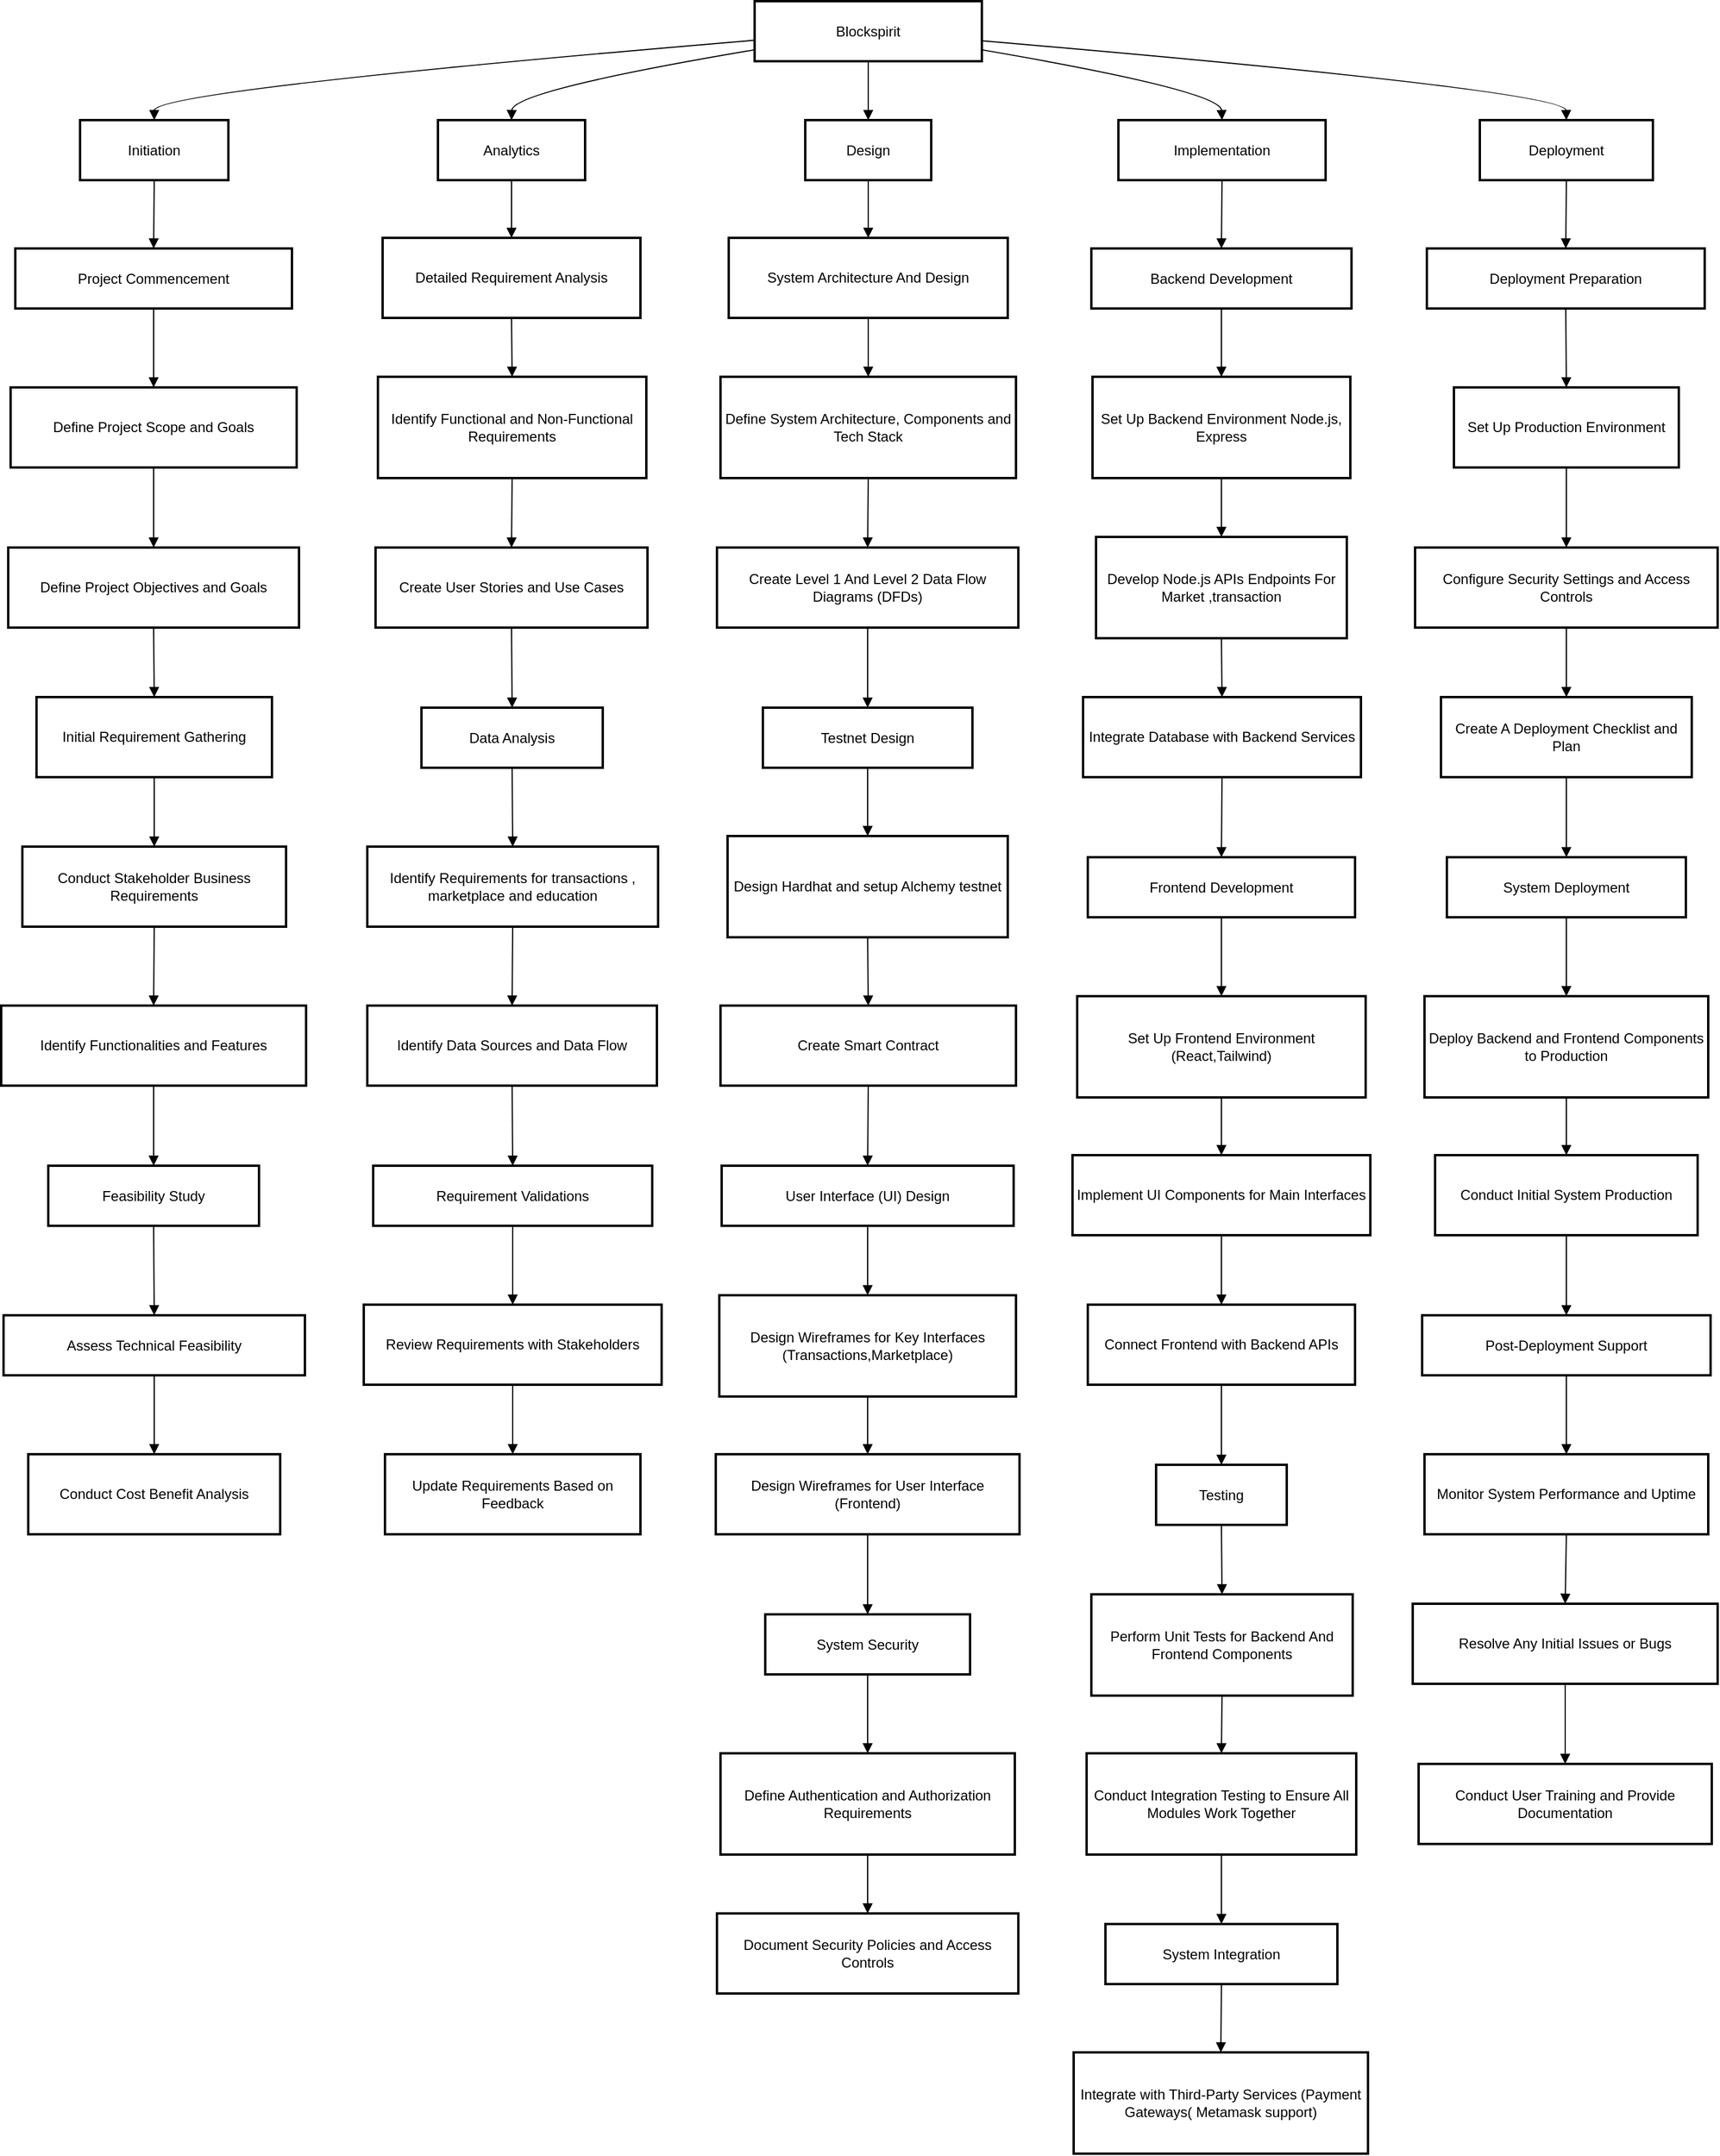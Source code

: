 <mxfile version="24.8.4">
  <diagram name="Page-1" id="2YBvvXClWsGukQMizWep">
    <mxGraphModel dx="1337" dy="753" grid="1" gridSize="10" guides="1" tooltips="1" connect="1" arrows="1" fold="1" page="1" pageScale="1" pageWidth="850" pageHeight="1100" math="0" shadow="0">
      <root>
        <mxCell id="0" />
        <mxCell id="1" parent="0" />
        <mxCell id="H6LRJOtsZrBZLlNzC3O0-78" value="Blockspirit" style="whiteSpace=wrap;strokeWidth=2;" parent="1" vertex="1">
          <mxGeometry x="660" y="20" width="193" height="51" as="geometry" />
        </mxCell>
        <mxCell id="H6LRJOtsZrBZLlNzC3O0-79" value="Initiation" style="whiteSpace=wrap;strokeWidth=2;" parent="1" vertex="1">
          <mxGeometry x="87" y="121" width="126" height="51" as="geometry" />
        </mxCell>
        <mxCell id="H6LRJOtsZrBZLlNzC3O0-80" value="Analytics" style="whiteSpace=wrap;strokeWidth=2;" parent="1" vertex="1">
          <mxGeometry x="391" y="121" width="125" height="51" as="geometry" />
        </mxCell>
        <mxCell id="H6LRJOtsZrBZLlNzC3O0-81" value="Design" style="whiteSpace=wrap;strokeWidth=2;" parent="1" vertex="1">
          <mxGeometry x="703" y="121" width="107" height="51" as="geometry" />
        </mxCell>
        <mxCell id="H6LRJOtsZrBZLlNzC3O0-82" value="Implementation" style="whiteSpace=wrap;strokeWidth=2;" parent="1" vertex="1">
          <mxGeometry x="969" y="121" width="176" height="51" as="geometry" />
        </mxCell>
        <mxCell id="H6LRJOtsZrBZLlNzC3O0-83" value="Deployment" style="whiteSpace=wrap;strokeWidth=2;" parent="1" vertex="1">
          <mxGeometry x="1276" y="121" width="147" height="51" as="geometry" />
        </mxCell>
        <mxCell id="H6LRJOtsZrBZLlNzC3O0-84" value="Project Commencement" style="whiteSpace=wrap;strokeWidth=2;" parent="1" vertex="1">
          <mxGeometry x="32" y="230" width="235" height="51" as="geometry" />
        </mxCell>
        <mxCell id="H6LRJOtsZrBZLlNzC3O0-85" value="Define Project Scope and Goals" style="whiteSpace=wrap;strokeWidth=2;" parent="1" vertex="1">
          <mxGeometry x="28" y="348" width="243" height="68" as="geometry" />
        </mxCell>
        <mxCell id="H6LRJOtsZrBZLlNzC3O0-86" value="Define Project Objectives and Goals" style="whiteSpace=wrap;strokeWidth=2;" parent="1" vertex="1">
          <mxGeometry x="26" y="484" width="247" height="68" as="geometry" />
        </mxCell>
        <mxCell id="H6LRJOtsZrBZLlNzC3O0-87" value="Initial Requirement Gathering" style="whiteSpace=wrap;strokeWidth=2;" parent="1" vertex="1">
          <mxGeometry x="50" y="611" width="200" height="68" as="geometry" />
        </mxCell>
        <mxCell id="H6LRJOtsZrBZLlNzC3O0-88" value="Conduct Stakeholder Business Requirements" style="whiteSpace=wrap;strokeWidth=2;" parent="1" vertex="1">
          <mxGeometry x="38" y="738" width="224" height="68" as="geometry" />
        </mxCell>
        <mxCell id="H6LRJOtsZrBZLlNzC3O0-89" value="Identify Functionalities and Features" style="whiteSpace=wrap;strokeWidth=2;" parent="1" vertex="1">
          <mxGeometry x="20" y="873" width="259" height="68" as="geometry" />
        </mxCell>
        <mxCell id="H6LRJOtsZrBZLlNzC3O0-90" value="Feasibility Study" style="whiteSpace=wrap;strokeWidth=2;" parent="1" vertex="1">
          <mxGeometry x="60" y="1009" width="179" height="51" as="geometry" />
        </mxCell>
        <mxCell id="H6LRJOtsZrBZLlNzC3O0-91" value="Assess Technical Feasibility" style="whiteSpace=wrap;strokeWidth=2;" parent="1" vertex="1">
          <mxGeometry x="22" y="1136" width="256" height="51" as="geometry" />
        </mxCell>
        <mxCell id="H6LRJOtsZrBZLlNzC3O0-92" value="Conduct Cost Benefit Analysis" style="whiteSpace=wrap;strokeWidth=2;" parent="1" vertex="1">
          <mxGeometry x="43" y="1254" width="214" height="68" as="geometry" />
        </mxCell>
        <mxCell id="H6LRJOtsZrBZLlNzC3O0-93" value="Detailed Requirement Analysis" style="whiteSpace=wrap;strokeWidth=2;" parent="1" vertex="1">
          <mxGeometry x="344" y="221" width="219" height="68" as="geometry" />
        </mxCell>
        <mxCell id="H6LRJOtsZrBZLlNzC3O0-94" value="Identify Functional and Non-Functional Requirements" style="whiteSpace=wrap;strokeWidth=2;" parent="1" vertex="1">
          <mxGeometry x="340" y="339" width="228" height="86" as="geometry" />
        </mxCell>
        <mxCell id="H6LRJOtsZrBZLlNzC3O0-95" value="Create User Stories and Use Cases" style="whiteSpace=wrap;strokeWidth=2;" parent="1" vertex="1">
          <mxGeometry x="338" y="484" width="231" height="68" as="geometry" />
        </mxCell>
        <mxCell id="H6LRJOtsZrBZLlNzC3O0-96" value="Data Analysis" style="whiteSpace=wrap;strokeWidth=2;" parent="1" vertex="1">
          <mxGeometry x="377" y="620" width="154" height="51" as="geometry" />
        </mxCell>
        <mxCell id="H6LRJOtsZrBZLlNzC3O0-97" value="Identify Requirements for transactions , marketplace and education" style="whiteSpace=wrap;strokeWidth=2;" parent="1" vertex="1">
          <mxGeometry x="331" y="738" width="247" height="68" as="geometry" />
        </mxCell>
        <mxCell id="H6LRJOtsZrBZLlNzC3O0-98" value="Identify Data Sources and Data Flow" style="whiteSpace=wrap;strokeWidth=2;" parent="1" vertex="1">
          <mxGeometry x="331" y="873" width="246" height="68" as="geometry" />
        </mxCell>
        <mxCell id="H6LRJOtsZrBZLlNzC3O0-99" value="Requirement Validations" style="whiteSpace=wrap;strokeWidth=2;" parent="1" vertex="1">
          <mxGeometry x="336" y="1009" width="237" height="51" as="geometry" />
        </mxCell>
        <mxCell id="H6LRJOtsZrBZLlNzC3O0-100" value="Review Requirements with Stakeholders" style="whiteSpace=wrap;strokeWidth=2;" parent="1" vertex="1">
          <mxGeometry x="328" y="1127" width="253" height="68" as="geometry" />
        </mxCell>
        <mxCell id="H6LRJOtsZrBZLlNzC3O0-101" value="Update Requirements Based on Feedback" style="whiteSpace=wrap;strokeWidth=2;" parent="1" vertex="1">
          <mxGeometry x="346" y="1254" width="217" height="68" as="geometry" />
        </mxCell>
        <mxCell id="H6LRJOtsZrBZLlNzC3O0-102" value="System Architecture And Design" style="whiteSpace=wrap;strokeWidth=2;" parent="1" vertex="1">
          <mxGeometry x="638" y="221" width="237" height="68" as="geometry" />
        </mxCell>
        <mxCell id="H6LRJOtsZrBZLlNzC3O0-103" value="Define System Architecture, Components and Tech Stack" style="whiteSpace=wrap;strokeWidth=2;" parent="1" vertex="1">
          <mxGeometry x="631" y="339" width="251" height="86" as="geometry" />
        </mxCell>
        <mxCell id="H6LRJOtsZrBZLlNzC3O0-104" value="Create Level 1 And Level 2 Data Flow Diagrams (DFDs)" style="whiteSpace=wrap;strokeWidth=2;" parent="1" vertex="1">
          <mxGeometry x="628" y="484" width="256" height="68" as="geometry" />
        </mxCell>
        <mxCell id="H6LRJOtsZrBZLlNzC3O0-105" value="Testnet Design" style="whiteSpace=wrap;strokeWidth=2;" parent="1" vertex="1">
          <mxGeometry x="667" y="620" width="178" height="51" as="geometry" />
        </mxCell>
        <mxCell id="H6LRJOtsZrBZLlNzC3O0-106" value="Design Hardhat and setup Alchemy testnet" style="whiteSpace=wrap;strokeWidth=2;" parent="1" vertex="1">
          <mxGeometry x="637" y="729" width="238" height="86" as="geometry" />
        </mxCell>
        <mxCell id="H6LRJOtsZrBZLlNzC3O0-107" value="Create Smart Contract" style="whiteSpace=wrap;strokeWidth=2;" parent="1" vertex="1">
          <mxGeometry x="631" y="873" width="251" height="68" as="geometry" />
        </mxCell>
        <mxCell id="H6LRJOtsZrBZLlNzC3O0-108" value="User Interface (UI) Design" style="whiteSpace=wrap;strokeWidth=2;" parent="1" vertex="1">
          <mxGeometry x="632" y="1009" width="248" height="51" as="geometry" />
        </mxCell>
        <mxCell id="H6LRJOtsZrBZLlNzC3O0-109" value="Design Wireframes for Key Interfaces (Transactions,Marketplace)" style="whiteSpace=wrap;strokeWidth=2;" parent="1" vertex="1">
          <mxGeometry x="630" y="1119" width="252" height="86" as="geometry" />
        </mxCell>
        <mxCell id="H6LRJOtsZrBZLlNzC3O0-110" value="Design Wireframes for User Interface (Frontend)" style="whiteSpace=wrap;strokeWidth=2;" parent="1" vertex="1">
          <mxGeometry x="627" y="1254" width="258" height="68" as="geometry" />
        </mxCell>
        <mxCell id="H6LRJOtsZrBZLlNzC3O0-111" value="System Security" style="whiteSpace=wrap;strokeWidth=2;" parent="1" vertex="1">
          <mxGeometry x="669" y="1390" width="174" height="51" as="geometry" />
        </mxCell>
        <mxCell id="H6LRJOtsZrBZLlNzC3O0-112" value="Define Authentication and Authorization Requirements" style="whiteSpace=wrap;strokeWidth=2;" parent="1" vertex="1">
          <mxGeometry x="631" y="1508" width="250" height="86" as="geometry" />
        </mxCell>
        <mxCell id="H6LRJOtsZrBZLlNzC3O0-113" value="Document Security Policies and Access Controls" style="whiteSpace=wrap;strokeWidth=2;" parent="1" vertex="1">
          <mxGeometry x="628" y="1644" width="256" height="68" as="geometry" />
        </mxCell>
        <mxCell id="H6LRJOtsZrBZLlNzC3O0-114" value="Backend Development" style="whiteSpace=wrap;strokeWidth=2;" parent="1" vertex="1">
          <mxGeometry x="946" y="230" width="221" height="51" as="geometry" />
        </mxCell>
        <mxCell id="H6LRJOtsZrBZLlNzC3O0-115" value="Set Up Backend Environment Node.js, Express" style="whiteSpace=wrap;strokeWidth=2;" parent="1" vertex="1">
          <mxGeometry x="947" y="339" width="219" height="86" as="geometry" />
        </mxCell>
        <mxCell id="H6LRJOtsZrBZLlNzC3O0-116" value="Develop Node.js APIs Endpoints For Market ,transaction" style="whiteSpace=wrap;strokeWidth=2;" parent="1" vertex="1">
          <mxGeometry x="950" y="475" width="213" height="86" as="geometry" />
        </mxCell>
        <mxCell id="H6LRJOtsZrBZLlNzC3O0-117" value="Integrate Database with Backend Services" style="whiteSpace=wrap;strokeWidth=2;" parent="1" vertex="1">
          <mxGeometry x="939" y="611" width="236" height="68" as="geometry" />
        </mxCell>
        <mxCell id="H6LRJOtsZrBZLlNzC3O0-118" value="Frontend Development" style="whiteSpace=wrap;strokeWidth=2;" parent="1" vertex="1">
          <mxGeometry x="943" y="747" width="227" height="51" as="geometry" />
        </mxCell>
        <mxCell id="H6LRJOtsZrBZLlNzC3O0-119" value="Set Up Frontend Environment (React,Tailwind)" style="whiteSpace=wrap;strokeWidth=2;" parent="1" vertex="1">
          <mxGeometry x="934" y="865" width="245" height="86" as="geometry" />
        </mxCell>
        <mxCell id="H6LRJOtsZrBZLlNzC3O0-120" value="Implement UI Components for Main Interfaces" style="whiteSpace=wrap;strokeWidth=2;" parent="1" vertex="1">
          <mxGeometry x="930" y="1000" width="253" height="68" as="geometry" />
        </mxCell>
        <mxCell id="H6LRJOtsZrBZLlNzC3O0-121" value="Connect Frontend with Backend APIs" style="whiteSpace=wrap;strokeWidth=2;" parent="1" vertex="1">
          <mxGeometry x="943" y="1127" width="227" height="68" as="geometry" />
        </mxCell>
        <mxCell id="H6LRJOtsZrBZLlNzC3O0-122" value="Testing" style="whiteSpace=wrap;strokeWidth=2;" parent="1" vertex="1">
          <mxGeometry x="1001" y="1263" width="111" height="51" as="geometry" />
        </mxCell>
        <mxCell id="H6LRJOtsZrBZLlNzC3O0-123" value="Perform Unit Tests for Backend And Frontend Components" style="whiteSpace=wrap;strokeWidth=2;" parent="1" vertex="1">
          <mxGeometry x="946" y="1373" width="222" height="86" as="geometry" />
        </mxCell>
        <mxCell id="H6LRJOtsZrBZLlNzC3O0-124" value="Conduct Integration Testing to Ensure All Modules Work Together" style="whiteSpace=wrap;strokeWidth=2;" parent="1" vertex="1">
          <mxGeometry x="942" y="1508" width="229" height="86" as="geometry" />
        </mxCell>
        <mxCell id="H6LRJOtsZrBZLlNzC3O0-125" value="System Integration" style="whiteSpace=wrap;strokeWidth=2;" parent="1" vertex="1">
          <mxGeometry x="958" y="1653" width="197" height="51" as="geometry" />
        </mxCell>
        <mxCell id="H6LRJOtsZrBZLlNzC3O0-126" value="Integrate with Third-Party Services (Payment Gateways( Metamask support)" style="whiteSpace=wrap;strokeWidth=2;" parent="1" vertex="1">
          <mxGeometry x="931" y="1762" width="250" height="86" as="geometry" />
        </mxCell>
        <mxCell id="H6LRJOtsZrBZLlNzC3O0-127" value="Deployment Preparation" style="whiteSpace=wrap;strokeWidth=2;" parent="1" vertex="1">
          <mxGeometry x="1231" y="230" width="236" height="51" as="geometry" />
        </mxCell>
        <mxCell id="H6LRJOtsZrBZLlNzC3O0-128" value="Set Up Production Environment" style="whiteSpace=wrap;strokeWidth=2;" parent="1" vertex="1">
          <mxGeometry x="1254" y="348" width="191" height="68" as="geometry" />
        </mxCell>
        <mxCell id="H6LRJOtsZrBZLlNzC3O0-129" value="Configure Security Settings and Access Controls" style="whiteSpace=wrap;strokeWidth=2;" parent="1" vertex="1">
          <mxGeometry x="1221" y="484" width="257" height="68" as="geometry" />
        </mxCell>
        <mxCell id="H6LRJOtsZrBZLlNzC3O0-130" value="Create A Deployment Checklist and Plan" style="whiteSpace=wrap;strokeWidth=2;" parent="1" vertex="1">
          <mxGeometry x="1243" y="611" width="213" height="68" as="geometry" />
        </mxCell>
        <mxCell id="H6LRJOtsZrBZLlNzC3O0-131" value="System Deployment" style="whiteSpace=wrap;strokeWidth=2;" parent="1" vertex="1">
          <mxGeometry x="1248" y="747" width="203" height="51" as="geometry" />
        </mxCell>
        <mxCell id="H6LRJOtsZrBZLlNzC3O0-132" value="Deploy Backend and Frontend Components to Production" style="whiteSpace=wrap;strokeWidth=2;" parent="1" vertex="1">
          <mxGeometry x="1229" y="865" width="241" height="86" as="geometry" />
        </mxCell>
        <mxCell id="H6LRJOtsZrBZLlNzC3O0-133" value="Conduct Initial System Production" style="whiteSpace=wrap;strokeWidth=2;" parent="1" vertex="1">
          <mxGeometry x="1238" y="1000" width="223" height="68" as="geometry" />
        </mxCell>
        <mxCell id="H6LRJOtsZrBZLlNzC3O0-134" value="Post-Deployment Support" style="whiteSpace=wrap;strokeWidth=2;" parent="1" vertex="1">
          <mxGeometry x="1227" y="1136" width="245" height="51" as="geometry" />
        </mxCell>
        <mxCell id="H6LRJOtsZrBZLlNzC3O0-135" value="Monitor System Performance and Uptime" style="whiteSpace=wrap;strokeWidth=2;" parent="1" vertex="1">
          <mxGeometry x="1229" y="1254" width="241" height="68" as="geometry" />
        </mxCell>
        <mxCell id="H6LRJOtsZrBZLlNzC3O0-136" value="Resolve Any Initial Issues or Bugs" style="whiteSpace=wrap;strokeWidth=2;" parent="1" vertex="1">
          <mxGeometry x="1219" y="1381" width="259" height="68" as="geometry" />
        </mxCell>
        <mxCell id="H6LRJOtsZrBZLlNzC3O0-137" value="Conduct User Training and Provide Documentation" style="whiteSpace=wrap;strokeWidth=2;" parent="1" vertex="1">
          <mxGeometry x="1224" y="1517" width="249" height="68" as="geometry" />
        </mxCell>
        <mxCell id="H6LRJOtsZrBZLlNzC3O0-138" value="" style="curved=1;startArrow=none;endArrow=block;exitX=0;exitY=0.65;entryX=0.5;entryY=-0.01;rounded=0;" parent="1" source="H6LRJOtsZrBZLlNzC3O0-78" target="H6LRJOtsZrBZLlNzC3O0-79" edge="1">
          <mxGeometry relative="1" as="geometry">
            <Array as="points">
              <mxPoint x="150" y="96" />
            </Array>
          </mxGeometry>
        </mxCell>
        <mxCell id="H6LRJOtsZrBZLlNzC3O0-139" value="" style="curved=1;startArrow=none;endArrow=block;exitX=0;exitY=0.81;entryX=0.5;entryY=-0.01;rounded=0;" parent="1" source="H6LRJOtsZrBZLlNzC3O0-78" target="H6LRJOtsZrBZLlNzC3O0-80" edge="1">
          <mxGeometry relative="1" as="geometry">
            <Array as="points">
              <mxPoint x="454" y="96" />
            </Array>
          </mxGeometry>
        </mxCell>
        <mxCell id="H6LRJOtsZrBZLlNzC3O0-140" value="" style="curved=1;startArrow=none;endArrow=block;exitX=0.5;exitY=0.99;entryX=0.5;entryY=-0.01;rounded=0;" parent="1" source="H6LRJOtsZrBZLlNzC3O0-78" target="H6LRJOtsZrBZLlNzC3O0-81" edge="1">
          <mxGeometry relative="1" as="geometry">
            <Array as="points" />
          </mxGeometry>
        </mxCell>
        <mxCell id="H6LRJOtsZrBZLlNzC3O0-141" value="" style="curved=1;startArrow=none;endArrow=block;exitX=1;exitY=0.81;entryX=0.5;entryY=-0.01;rounded=0;" parent="1" source="H6LRJOtsZrBZLlNzC3O0-78" target="H6LRJOtsZrBZLlNzC3O0-82" edge="1">
          <mxGeometry relative="1" as="geometry">
            <Array as="points">
              <mxPoint x="1056" y="96" />
            </Array>
          </mxGeometry>
        </mxCell>
        <mxCell id="H6LRJOtsZrBZLlNzC3O0-142" value="" style="curved=1;startArrow=none;endArrow=block;exitX=1;exitY=0.66;entryX=0.5;entryY=-0.01;rounded=0;" parent="1" source="H6LRJOtsZrBZLlNzC3O0-78" target="H6LRJOtsZrBZLlNzC3O0-83" edge="1">
          <mxGeometry relative="1" as="geometry">
            <Array as="points">
              <mxPoint x="1349" y="96" />
            </Array>
          </mxGeometry>
        </mxCell>
        <mxCell id="H6LRJOtsZrBZLlNzC3O0-143" value="" style="curved=1;startArrow=none;endArrow=block;exitX=0.5;exitY=0.98;entryX=0.5;entryY=0;rounded=0;" parent="1" source="H6LRJOtsZrBZLlNzC3O0-79" target="H6LRJOtsZrBZLlNzC3O0-84" edge="1">
          <mxGeometry relative="1" as="geometry">
            <Array as="points" />
          </mxGeometry>
        </mxCell>
        <mxCell id="H6LRJOtsZrBZLlNzC3O0-144" value="" style="curved=1;startArrow=none;endArrow=block;exitX=0.5;exitY=0.99;entryX=0.5;entryY=0;rounded=0;" parent="1" source="H6LRJOtsZrBZLlNzC3O0-84" target="H6LRJOtsZrBZLlNzC3O0-85" edge="1">
          <mxGeometry relative="1" as="geometry">
            <Array as="points" />
          </mxGeometry>
        </mxCell>
        <mxCell id="H6LRJOtsZrBZLlNzC3O0-145" value="" style="curved=1;startArrow=none;endArrow=block;exitX=0.5;exitY=1;entryX=0.5;entryY=0;rounded=0;" parent="1" source="H6LRJOtsZrBZLlNzC3O0-85" target="H6LRJOtsZrBZLlNzC3O0-86" edge="1">
          <mxGeometry relative="1" as="geometry">
            <Array as="points" />
          </mxGeometry>
        </mxCell>
        <mxCell id="H6LRJOtsZrBZLlNzC3O0-146" value="" style="curved=1;startArrow=none;endArrow=block;exitX=0.5;exitY=1;entryX=0.5;entryY=0;rounded=0;" parent="1" source="H6LRJOtsZrBZLlNzC3O0-86" target="H6LRJOtsZrBZLlNzC3O0-87" edge="1">
          <mxGeometry relative="1" as="geometry">
            <Array as="points" />
          </mxGeometry>
        </mxCell>
        <mxCell id="H6LRJOtsZrBZLlNzC3O0-147" value="" style="curved=1;startArrow=none;endArrow=block;exitX=0.5;exitY=1;entryX=0.5;entryY=0;rounded=0;" parent="1" source="H6LRJOtsZrBZLlNzC3O0-87" target="H6LRJOtsZrBZLlNzC3O0-88" edge="1">
          <mxGeometry relative="1" as="geometry">
            <Array as="points" />
          </mxGeometry>
        </mxCell>
        <mxCell id="H6LRJOtsZrBZLlNzC3O0-148" value="" style="curved=1;startArrow=none;endArrow=block;exitX=0.5;exitY=1;entryX=0.5;entryY=0.01;rounded=0;" parent="1" source="H6LRJOtsZrBZLlNzC3O0-88" target="H6LRJOtsZrBZLlNzC3O0-89" edge="1">
          <mxGeometry relative="1" as="geometry">
            <Array as="points" />
          </mxGeometry>
        </mxCell>
        <mxCell id="H6LRJOtsZrBZLlNzC3O0-149" value="" style="curved=1;startArrow=none;endArrow=block;exitX=0.5;exitY=1.01;entryX=0.5;entryY=0;rounded=0;" parent="1" source="H6LRJOtsZrBZLlNzC3O0-89" target="H6LRJOtsZrBZLlNzC3O0-90" edge="1">
          <mxGeometry relative="1" as="geometry">
            <Array as="points" />
          </mxGeometry>
        </mxCell>
        <mxCell id="H6LRJOtsZrBZLlNzC3O0-150" value="" style="curved=1;startArrow=none;endArrow=block;exitX=0.5;exitY=1;entryX=0.5;entryY=0;rounded=0;" parent="1" source="H6LRJOtsZrBZLlNzC3O0-90" target="H6LRJOtsZrBZLlNzC3O0-91" edge="1">
          <mxGeometry relative="1" as="geometry">
            <Array as="points" />
          </mxGeometry>
        </mxCell>
        <mxCell id="H6LRJOtsZrBZLlNzC3O0-151" value="" style="curved=1;startArrow=none;endArrow=block;exitX=0.5;exitY=1;entryX=0.5;entryY=0.01;rounded=0;" parent="1" source="H6LRJOtsZrBZLlNzC3O0-91" target="H6LRJOtsZrBZLlNzC3O0-92" edge="1">
          <mxGeometry relative="1" as="geometry">
            <Array as="points" />
          </mxGeometry>
        </mxCell>
        <mxCell id="H6LRJOtsZrBZLlNzC3O0-152" value="" style="curved=1;startArrow=none;endArrow=block;exitX=0.5;exitY=0.98;entryX=0.5;entryY=0;rounded=0;" parent="1" source="H6LRJOtsZrBZLlNzC3O0-80" target="H6LRJOtsZrBZLlNzC3O0-93" edge="1">
          <mxGeometry relative="1" as="geometry">
            <Array as="points" />
          </mxGeometry>
        </mxCell>
        <mxCell id="H6LRJOtsZrBZLlNzC3O0-153" value="" style="curved=1;startArrow=none;endArrow=block;exitX=0.5;exitY=1;entryX=0.5;entryY=0;rounded=0;" parent="1" source="H6LRJOtsZrBZLlNzC3O0-93" target="H6LRJOtsZrBZLlNzC3O0-94" edge="1">
          <mxGeometry relative="1" as="geometry">
            <Array as="points" />
          </mxGeometry>
        </mxCell>
        <mxCell id="H6LRJOtsZrBZLlNzC3O0-154" value="" style="curved=1;startArrow=none;endArrow=block;exitX=0.5;exitY=1;entryX=0.5;entryY=0;rounded=0;" parent="1" source="H6LRJOtsZrBZLlNzC3O0-94" target="H6LRJOtsZrBZLlNzC3O0-95" edge="1">
          <mxGeometry relative="1" as="geometry">
            <Array as="points" />
          </mxGeometry>
        </mxCell>
        <mxCell id="H6LRJOtsZrBZLlNzC3O0-155" value="" style="curved=1;startArrow=none;endArrow=block;exitX=0.5;exitY=1;entryX=0.5;entryY=-0.01;rounded=0;" parent="1" source="H6LRJOtsZrBZLlNzC3O0-95" target="H6LRJOtsZrBZLlNzC3O0-96" edge="1">
          <mxGeometry relative="1" as="geometry">
            <Array as="points" />
          </mxGeometry>
        </mxCell>
        <mxCell id="H6LRJOtsZrBZLlNzC3O0-156" value="" style="curved=1;startArrow=none;endArrow=block;exitX=0.5;exitY=0.98;entryX=0.5;entryY=0;rounded=0;" parent="1" source="H6LRJOtsZrBZLlNzC3O0-96" target="H6LRJOtsZrBZLlNzC3O0-97" edge="1">
          <mxGeometry relative="1" as="geometry">
            <Array as="points" />
          </mxGeometry>
        </mxCell>
        <mxCell id="H6LRJOtsZrBZLlNzC3O0-157" value="" style="curved=1;startArrow=none;endArrow=block;exitX=0.5;exitY=1;entryX=0.5;entryY=0.01;rounded=0;" parent="1" source="H6LRJOtsZrBZLlNzC3O0-97" target="H6LRJOtsZrBZLlNzC3O0-98" edge="1">
          <mxGeometry relative="1" as="geometry">
            <Array as="points" />
          </mxGeometry>
        </mxCell>
        <mxCell id="H6LRJOtsZrBZLlNzC3O0-158" value="" style="curved=1;startArrow=none;endArrow=block;exitX=0.5;exitY=1.01;entryX=0.5;entryY=0;rounded=0;" parent="1" source="H6LRJOtsZrBZLlNzC3O0-98" target="H6LRJOtsZrBZLlNzC3O0-99" edge="1">
          <mxGeometry relative="1" as="geometry">
            <Array as="points" />
          </mxGeometry>
        </mxCell>
        <mxCell id="H6LRJOtsZrBZLlNzC3O0-159" value="" style="curved=1;startArrow=none;endArrow=block;exitX=0.5;exitY=1;entryX=0.5;entryY=0.01;rounded=0;" parent="1" source="H6LRJOtsZrBZLlNzC3O0-99" target="H6LRJOtsZrBZLlNzC3O0-100" edge="1">
          <mxGeometry relative="1" as="geometry">
            <Array as="points" />
          </mxGeometry>
        </mxCell>
        <mxCell id="H6LRJOtsZrBZLlNzC3O0-160" value="" style="curved=1;startArrow=none;endArrow=block;exitX=0.5;exitY=1.01;entryX=0.5;entryY=0.01;rounded=0;" parent="1" source="H6LRJOtsZrBZLlNzC3O0-100" target="H6LRJOtsZrBZLlNzC3O0-101" edge="1">
          <mxGeometry relative="1" as="geometry">
            <Array as="points" />
          </mxGeometry>
        </mxCell>
        <mxCell id="H6LRJOtsZrBZLlNzC3O0-161" value="" style="curved=1;startArrow=none;endArrow=block;exitX=0.5;exitY=0.98;entryX=0.5;entryY=0;rounded=0;" parent="1" source="H6LRJOtsZrBZLlNzC3O0-81" target="H6LRJOtsZrBZLlNzC3O0-102" edge="1">
          <mxGeometry relative="1" as="geometry">
            <Array as="points" />
          </mxGeometry>
        </mxCell>
        <mxCell id="H6LRJOtsZrBZLlNzC3O0-162" value="" style="curved=1;startArrow=none;endArrow=block;exitX=0.5;exitY=1;entryX=0.5;entryY=0;rounded=0;" parent="1" source="H6LRJOtsZrBZLlNzC3O0-102" target="H6LRJOtsZrBZLlNzC3O0-103" edge="1">
          <mxGeometry relative="1" as="geometry">
            <Array as="points" />
          </mxGeometry>
        </mxCell>
        <mxCell id="H6LRJOtsZrBZLlNzC3O0-163" value="" style="curved=1;startArrow=none;endArrow=block;exitX=0.5;exitY=1;entryX=0.5;entryY=0;rounded=0;" parent="1" source="H6LRJOtsZrBZLlNzC3O0-103" target="H6LRJOtsZrBZLlNzC3O0-104" edge="1">
          <mxGeometry relative="1" as="geometry">
            <Array as="points" />
          </mxGeometry>
        </mxCell>
        <mxCell id="H6LRJOtsZrBZLlNzC3O0-164" value="" style="curved=1;startArrow=none;endArrow=block;exitX=0.5;exitY=1;entryX=0.5;entryY=-0.01;rounded=0;" parent="1" source="H6LRJOtsZrBZLlNzC3O0-104" target="H6LRJOtsZrBZLlNzC3O0-105" edge="1">
          <mxGeometry relative="1" as="geometry">
            <Array as="points" />
          </mxGeometry>
        </mxCell>
        <mxCell id="H6LRJOtsZrBZLlNzC3O0-165" value="" style="curved=1;startArrow=none;endArrow=block;exitX=0.5;exitY=0.98;entryX=0.5;entryY=0;rounded=0;" parent="1" source="H6LRJOtsZrBZLlNzC3O0-105" target="H6LRJOtsZrBZLlNzC3O0-106" edge="1">
          <mxGeometry relative="1" as="geometry">
            <Array as="points" />
          </mxGeometry>
        </mxCell>
        <mxCell id="H6LRJOtsZrBZLlNzC3O0-166" value="" style="curved=1;startArrow=none;endArrow=block;exitX=0.5;exitY=1;entryX=0.5;entryY=0.01;rounded=0;" parent="1" source="H6LRJOtsZrBZLlNzC3O0-106" target="H6LRJOtsZrBZLlNzC3O0-107" edge="1">
          <mxGeometry relative="1" as="geometry">
            <Array as="points" />
          </mxGeometry>
        </mxCell>
        <mxCell id="H6LRJOtsZrBZLlNzC3O0-167" value="" style="curved=1;startArrow=none;endArrow=block;exitX=0.5;exitY=1.01;entryX=0.5;entryY=0;rounded=0;" parent="1" source="H6LRJOtsZrBZLlNzC3O0-107" target="H6LRJOtsZrBZLlNzC3O0-108" edge="1">
          <mxGeometry relative="1" as="geometry">
            <Array as="points" />
          </mxGeometry>
        </mxCell>
        <mxCell id="H6LRJOtsZrBZLlNzC3O0-168" value="" style="curved=1;startArrow=none;endArrow=block;exitX=0.5;exitY=1;entryX=0.5;entryY=0;rounded=0;" parent="1" source="H6LRJOtsZrBZLlNzC3O0-108" target="H6LRJOtsZrBZLlNzC3O0-109" edge="1">
          <mxGeometry relative="1" as="geometry">
            <Array as="points" />
          </mxGeometry>
        </mxCell>
        <mxCell id="H6LRJOtsZrBZLlNzC3O0-169" value="" style="curved=1;startArrow=none;endArrow=block;exitX=0.5;exitY=0.99;entryX=0.5;entryY=0.01;rounded=0;" parent="1" source="H6LRJOtsZrBZLlNzC3O0-109" target="H6LRJOtsZrBZLlNzC3O0-110" edge="1">
          <mxGeometry relative="1" as="geometry">
            <Array as="points" />
          </mxGeometry>
        </mxCell>
        <mxCell id="H6LRJOtsZrBZLlNzC3O0-170" value="" style="curved=1;startArrow=none;endArrow=block;exitX=0.5;exitY=1.01;entryX=0.5;entryY=0;rounded=0;" parent="1" source="H6LRJOtsZrBZLlNzC3O0-110" target="H6LRJOtsZrBZLlNzC3O0-111" edge="1">
          <mxGeometry relative="1" as="geometry">
            <Array as="points" />
          </mxGeometry>
        </mxCell>
        <mxCell id="H6LRJOtsZrBZLlNzC3O0-171" value="" style="curved=1;startArrow=none;endArrow=block;exitX=0.5;exitY=0.99;entryX=0.5;entryY=0;rounded=0;" parent="1" source="H6LRJOtsZrBZLlNzC3O0-111" target="H6LRJOtsZrBZLlNzC3O0-112" edge="1">
          <mxGeometry relative="1" as="geometry">
            <Array as="points" />
          </mxGeometry>
        </mxCell>
        <mxCell id="H6LRJOtsZrBZLlNzC3O0-172" value="" style="curved=1;startArrow=none;endArrow=block;exitX=0.5;exitY=1;entryX=0.5;entryY=0;rounded=0;" parent="1" source="H6LRJOtsZrBZLlNzC3O0-112" target="H6LRJOtsZrBZLlNzC3O0-113" edge="1">
          <mxGeometry relative="1" as="geometry">
            <Array as="points" />
          </mxGeometry>
        </mxCell>
        <mxCell id="H6LRJOtsZrBZLlNzC3O0-173" value="" style="curved=1;startArrow=none;endArrow=block;exitX=0.5;exitY=0.98;entryX=0.5;entryY=0;rounded=0;" parent="1" source="H6LRJOtsZrBZLlNzC3O0-82" target="H6LRJOtsZrBZLlNzC3O0-114" edge="1">
          <mxGeometry relative="1" as="geometry">
            <Array as="points" />
          </mxGeometry>
        </mxCell>
        <mxCell id="H6LRJOtsZrBZLlNzC3O0-174" value="" style="curved=1;startArrow=none;endArrow=block;exitX=0.5;exitY=0.99;entryX=0.5;entryY=0;rounded=0;" parent="1" source="H6LRJOtsZrBZLlNzC3O0-114" target="H6LRJOtsZrBZLlNzC3O0-115" edge="1">
          <mxGeometry relative="1" as="geometry">
            <Array as="points" />
          </mxGeometry>
        </mxCell>
        <mxCell id="H6LRJOtsZrBZLlNzC3O0-175" value="" style="curved=1;startArrow=none;endArrow=block;exitX=0.5;exitY=1;entryX=0.5;entryY=0;rounded=0;" parent="1" source="H6LRJOtsZrBZLlNzC3O0-115" target="H6LRJOtsZrBZLlNzC3O0-116" edge="1">
          <mxGeometry relative="1" as="geometry">
            <Array as="points" />
          </mxGeometry>
        </mxCell>
        <mxCell id="H6LRJOtsZrBZLlNzC3O0-176" value="" style="curved=1;startArrow=none;endArrow=block;exitX=0.5;exitY=1;entryX=0.5;entryY=0;rounded=0;" parent="1" source="H6LRJOtsZrBZLlNzC3O0-116" target="H6LRJOtsZrBZLlNzC3O0-117" edge="1">
          <mxGeometry relative="1" as="geometry">
            <Array as="points" />
          </mxGeometry>
        </mxCell>
        <mxCell id="H6LRJOtsZrBZLlNzC3O0-177" value="" style="curved=1;startArrow=none;endArrow=block;exitX=0.5;exitY=1;entryX=0.5;entryY=-0.01;rounded=0;" parent="1" source="H6LRJOtsZrBZLlNzC3O0-117" target="H6LRJOtsZrBZLlNzC3O0-118" edge="1">
          <mxGeometry relative="1" as="geometry">
            <Array as="points" />
          </mxGeometry>
        </mxCell>
        <mxCell id="H6LRJOtsZrBZLlNzC3O0-178" value="" style="curved=1;startArrow=none;endArrow=block;exitX=0.5;exitY=0.98;entryX=0.5;entryY=0;rounded=0;" parent="1" source="H6LRJOtsZrBZLlNzC3O0-118" target="H6LRJOtsZrBZLlNzC3O0-119" edge="1">
          <mxGeometry relative="1" as="geometry">
            <Array as="points" />
          </mxGeometry>
        </mxCell>
        <mxCell id="H6LRJOtsZrBZLlNzC3O0-179" value="" style="curved=1;startArrow=none;endArrow=block;exitX=0.5;exitY=0.99;entryX=0.5;entryY=0.01;rounded=0;" parent="1" source="H6LRJOtsZrBZLlNzC3O0-119" target="H6LRJOtsZrBZLlNzC3O0-120" edge="1">
          <mxGeometry relative="1" as="geometry">
            <Array as="points" />
          </mxGeometry>
        </mxCell>
        <mxCell id="H6LRJOtsZrBZLlNzC3O0-180" value="" style="curved=1;startArrow=none;endArrow=block;exitX=0.5;exitY=1.01;entryX=0.5;entryY=0.01;rounded=0;" parent="1" source="H6LRJOtsZrBZLlNzC3O0-120" target="H6LRJOtsZrBZLlNzC3O0-121" edge="1">
          <mxGeometry relative="1" as="geometry">
            <Array as="points" />
          </mxGeometry>
        </mxCell>
        <mxCell id="H6LRJOtsZrBZLlNzC3O0-181" value="" style="curved=1;startArrow=none;endArrow=block;exitX=0.5;exitY=1.01;entryX=0.5;entryY=0;rounded=0;" parent="1" source="H6LRJOtsZrBZLlNzC3O0-121" target="H6LRJOtsZrBZLlNzC3O0-122" edge="1">
          <mxGeometry relative="1" as="geometry">
            <Array as="points" />
          </mxGeometry>
        </mxCell>
        <mxCell id="H6LRJOtsZrBZLlNzC3O0-182" value="" style="curved=1;startArrow=none;endArrow=block;exitX=0.5;exitY=0.99;entryX=0.5;entryY=-0.01;rounded=0;" parent="1" source="H6LRJOtsZrBZLlNzC3O0-122" target="H6LRJOtsZrBZLlNzC3O0-123" edge="1">
          <mxGeometry relative="1" as="geometry">
            <Array as="points" />
          </mxGeometry>
        </mxCell>
        <mxCell id="H6LRJOtsZrBZLlNzC3O0-183" value="" style="curved=1;startArrow=none;endArrow=block;exitX=0.5;exitY=0.99;entryX=0.5;entryY=0;rounded=0;" parent="1" source="H6LRJOtsZrBZLlNzC3O0-123" target="H6LRJOtsZrBZLlNzC3O0-124" edge="1">
          <mxGeometry relative="1" as="geometry">
            <Array as="points" />
          </mxGeometry>
        </mxCell>
        <mxCell id="H6LRJOtsZrBZLlNzC3O0-184" value="" style="curved=1;startArrow=none;endArrow=block;exitX=0.5;exitY=1;entryX=0.5;entryY=0;rounded=0;" parent="1" source="H6LRJOtsZrBZLlNzC3O0-124" target="H6LRJOtsZrBZLlNzC3O0-125" edge="1">
          <mxGeometry relative="1" as="geometry">
            <Array as="points" />
          </mxGeometry>
        </mxCell>
        <mxCell id="H6LRJOtsZrBZLlNzC3O0-185" value="" style="curved=1;startArrow=none;endArrow=block;exitX=0.5;exitY=0.99;entryX=0.5;entryY=0;rounded=0;" parent="1" source="H6LRJOtsZrBZLlNzC3O0-125" target="H6LRJOtsZrBZLlNzC3O0-126" edge="1">
          <mxGeometry relative="1" as="geometry">
            <Array as="points" />
          </mxGeometry>
        </mxCell>
        <mxCell id="H6LRJOtsZrBZLlNzC3O0-186" value="" style="curved=1;startArrow=none;endArrow=block;exitX=0.5;exitY=0.98;entryX=0.5;entryY=0;rounded=0;" parent="1" source="H6LRJOtsZrBZLlNzC3O0-83" target="H6LRJOtsZrBZLlNzC3O0-127" edge="1">
          <mxGeometry relative="1" as="geometry">
            <Array as="points" />
          </mxGeometry>
        </mxCell>
        <mxCell id="H6LRJOtsZrBZLlNzC3O0-187" value="" style="curved=1;startArrow=none;endArrow=block;exitX=0.5;exitY=0.99;entryX=0.5;entryY=0;rounded=0;" parent="1" source="H6LRJOtsZrBZLlNzC3O0-127" target="H6LRJOtsZrBZLlNzC3O0-128" edge="1">
          <mxGeometry relative="1" as="geometry">
            <Array as="points" />
          </mxGeometry>
        </mxCell>
        <mxCell id="H6LRJOtsZrBZLlNzC3O0-188" value="" style="curved=1;startArrow=none;endArrow=block;exitX=0.5;exitY=1;entryX=0.5;entryY=0;rounded=0;" parent="1" source="H6LRJOtsZrBZLlNzC3O0-128" target="H6LRJOtsZrBZLlNzC3O0-129" edge="1">
          <mxGeometry relative="1" as="geometry">
            <Array as="points" />
          </mxGeometry>
        </mxCell>
        <mxCell id="H6LRJOtsZrBZLlNzC3O0-189" value="" style="curved=1;startArrow=none;endArrow=block;exitX=0.5;exitY=1;entryX=0.5;entryY=0;rounded=0;" parent="1" source="H6LRJOtsZrBZLlNzC3O0-129" target="H6LRJOtsZrBZLlNzC3O0-130" edge="1">
          <mxGeometry relative="1" as="geometry">
            <Array as="points" />
          </mxGeometry>
        </mxCell>
        <mxCell id="H6LRJOtsZrBZLlNzC3O0-190" value="" style="curved=1;startArrow=none;endArrow=block;exitX=0.5;exitY=1;entryX=0.5;entryY=-0.01;rounded=0;" parent="1" source="H6LRJOtsZrBZLlNzC3O0-130" target="H6LRJOtsZrBZLlNzC3O0-131" edge="1">
          <mxGeometry relative="1" as="geometry">
            <Array as="points" />
          </mxGeometry>
        </mxCell>
        <mxCell id="H6LRJOtsZrBZLlNzC3O0-191" value="" style="curved=1;startArrow=none;endArrow=block;exitX=0.5;exitY=0.98;entryX=0.5;entryY=0;rounded=0;" parent="1" source="H6LRJOtsZrBZLlNzC3O0-131" target="H6LRJOtsZrBZLlNzC3O0-132" edge="1">
          <mxGeometry relative="1" as="geometry">
            <Array as="points" />
          </mxGeometry>
        </mxCell>
        <mxCell id="H6LRJOtsZrBZLlNzC3O0-192" value="" style="curved=1;startArrow=none;endArrow=block;exitX=0.5;exitY=0.99;entryX=0.5;entryY=0.01;rounded=0;" parent="1" source="H6LRJOtsZrBZLlNzC3O0-132" target="H6LRJOtsZrBZLlNzC3O0-133" edge="1">
          <mxGeometry relative="1" as="geometry">
            <Array as="points" />
          </mxGeometry>
        </mxCell>
        <mxCell id="H6LRJOtsZrBZLlNzC3O0-193" value="" style="curved=1;startArrow=none;endArrow=block;exitX=0.5;exitY=1.01;entryX=0.5;entryY=0;rounded=0;" parent="1" source="H6LRJOtsZrBZLlNzC3O0-133" target="H6LRJOtsZrBZLlNzC3O0-134" edge="1">
          <mxGeometry relative="1" as="geometry">
            <Array as="points" />
          </mxGeometry>
        </mxCell>
        <mxCell id="H6LRJOtsZrBZLlNzC3O0-194" value="" style="curved=1;startArrow=none;endArrow=block;exitX=0.5;exitY=1;entryX=0.5;entryY=0.01;rounded=0;" parent="1" source="H6LRJOtsZrBZLlNzC3O0-134" target="H6LRJOtsZrBZLlNzC3O0-135" edge="1">
          <mxGeometry relative="1" as="geometry">
            <Array as="points" />
          </mxGeometry>
        </mxCell>
        <mxCell id="H6LRJOtsZrBZLlNzC3O0-195" value="" style="curved=1;startArrow=none;endArrow=block;exitX=0.5;exitY=1.01;entryX=0.5;entryY=0;rounded=0;" parent="1" source="H6LRJOtsZrBZLlNzC3O0-135" target="H6LRJOtsZrBZLlNzC3O0-136" edge="1">
          <mxGeometry relative="1" as="geometry">
            <Array as="points" />
          </mxGeometry>
        </mxCell>
        <mxCell id="H6LRJOtsZrBZLlNzC3O0-196" value="" style="curved=1;startArrow=none;endArrow=block;exitX=0.5;exitY=1.01;entryX=0.5;entryY=0;rounded=0;" parent="1" source="H6LRJOtsZrBZLlNzC3O0-136" target="H6LRJOtsZrBZLlNzC3O0-137" edge="1">
          <mxGeometry relative="1" as="geometry">
            <Array as="points" />
          </mxGeometry>
        </mxCell>
      </root>
    </mxGraphModel>
  </diagram>
</mxfile>
